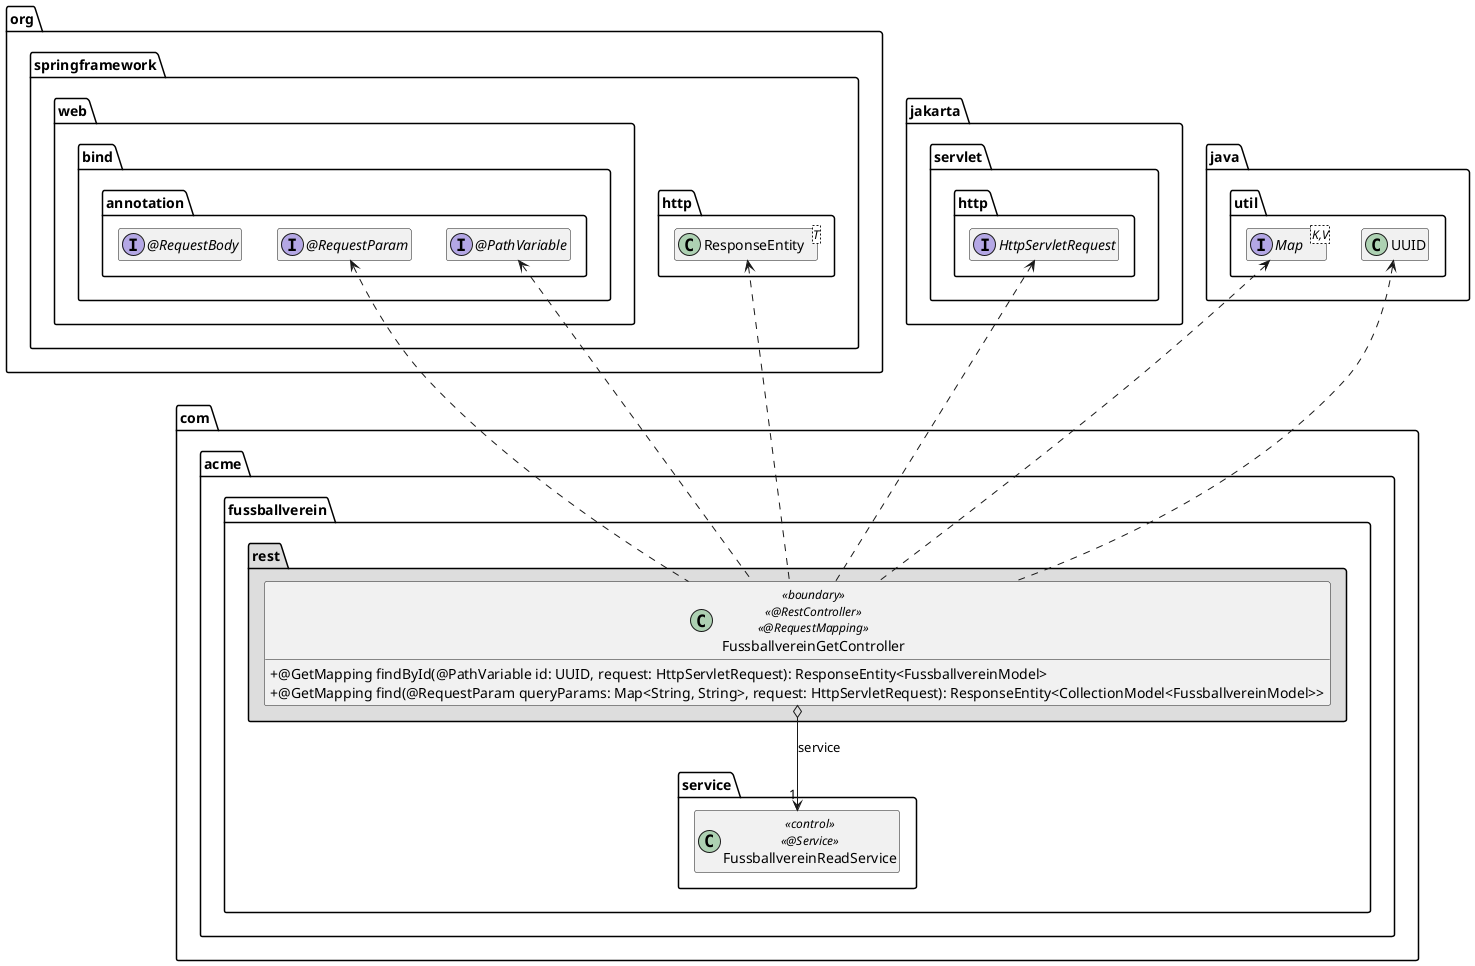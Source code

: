 ' Copyright (C) 2019 - present Juergen Zimmermann, Hochschule Karlsruhe
'
' This program is free software: you can redistribute it and/or modify
' it under the terms of the GNU General Public License as published by
' the Free Software Foundation, either version 3 of the License, or
' (at your option) any later version.
'
' This program is distributed in the hope that it will be useful,
' but WITHOUT ANY WARRANTY; without even the implied warranty of
' MERCHANTABILITY or FITNESS FOR A PARTICULAR PURPOSE.  See the
' GNU General Public License for more details.
'
' You should have received a copy of the GNU General Public License
' along with this program.  If not, see <https://www.gnu.org/licenses/>.
@startuml FussballvereinGetController

skinparam classAttributeIconSize 0

package org.springframework {
    package web.bind.annotation {
        interface "@PathVariable" as PathVariable

        interface "@RequestParam" as RequestParam

        interface "@RequestBody" as RequestBody
    }

    package http {
        class ResponseEntity<T>
    }
}

package jakarta.servlet.http {
    interface HttpServletRequest
}

package java.util {
    interface Map<K,V>
    class UUID
}

package com.acme.fussballverein {
    package service {
        class FussballvereinReadService << control >> << @Service >>
    }

    package rest #DDDDDD {

        class FussballvereinGetController << boundary >> << @RestController >> << @RequestMapping >> {
            + @GetMapping findById(@PathVariable id: UUID, request: HttpServletRequest): ResponseEntity<FussballvereinModel>
            + @GetMapping find(@RequestParam queryParams: Map<String, String>, request: HttpServletRequest): ResponseEntity<CollectionModel<FussballvereinModel>>
        }

        FussballvereinGetController o-down-> "1" FussballvereinReadService : service

        FussballvereinGetController .up.> ResponseEntity
        FussballvereinGetController .up.> HttpServletRequest
        FussballvereinGetController .up.> PathVariable
        FussballvereinGetController .up.> RequestParam

        FussballvereinGetController .up.> UUID
        FussballvereinGetController .up.> Map
    }
}

hide empty members



@enduml
